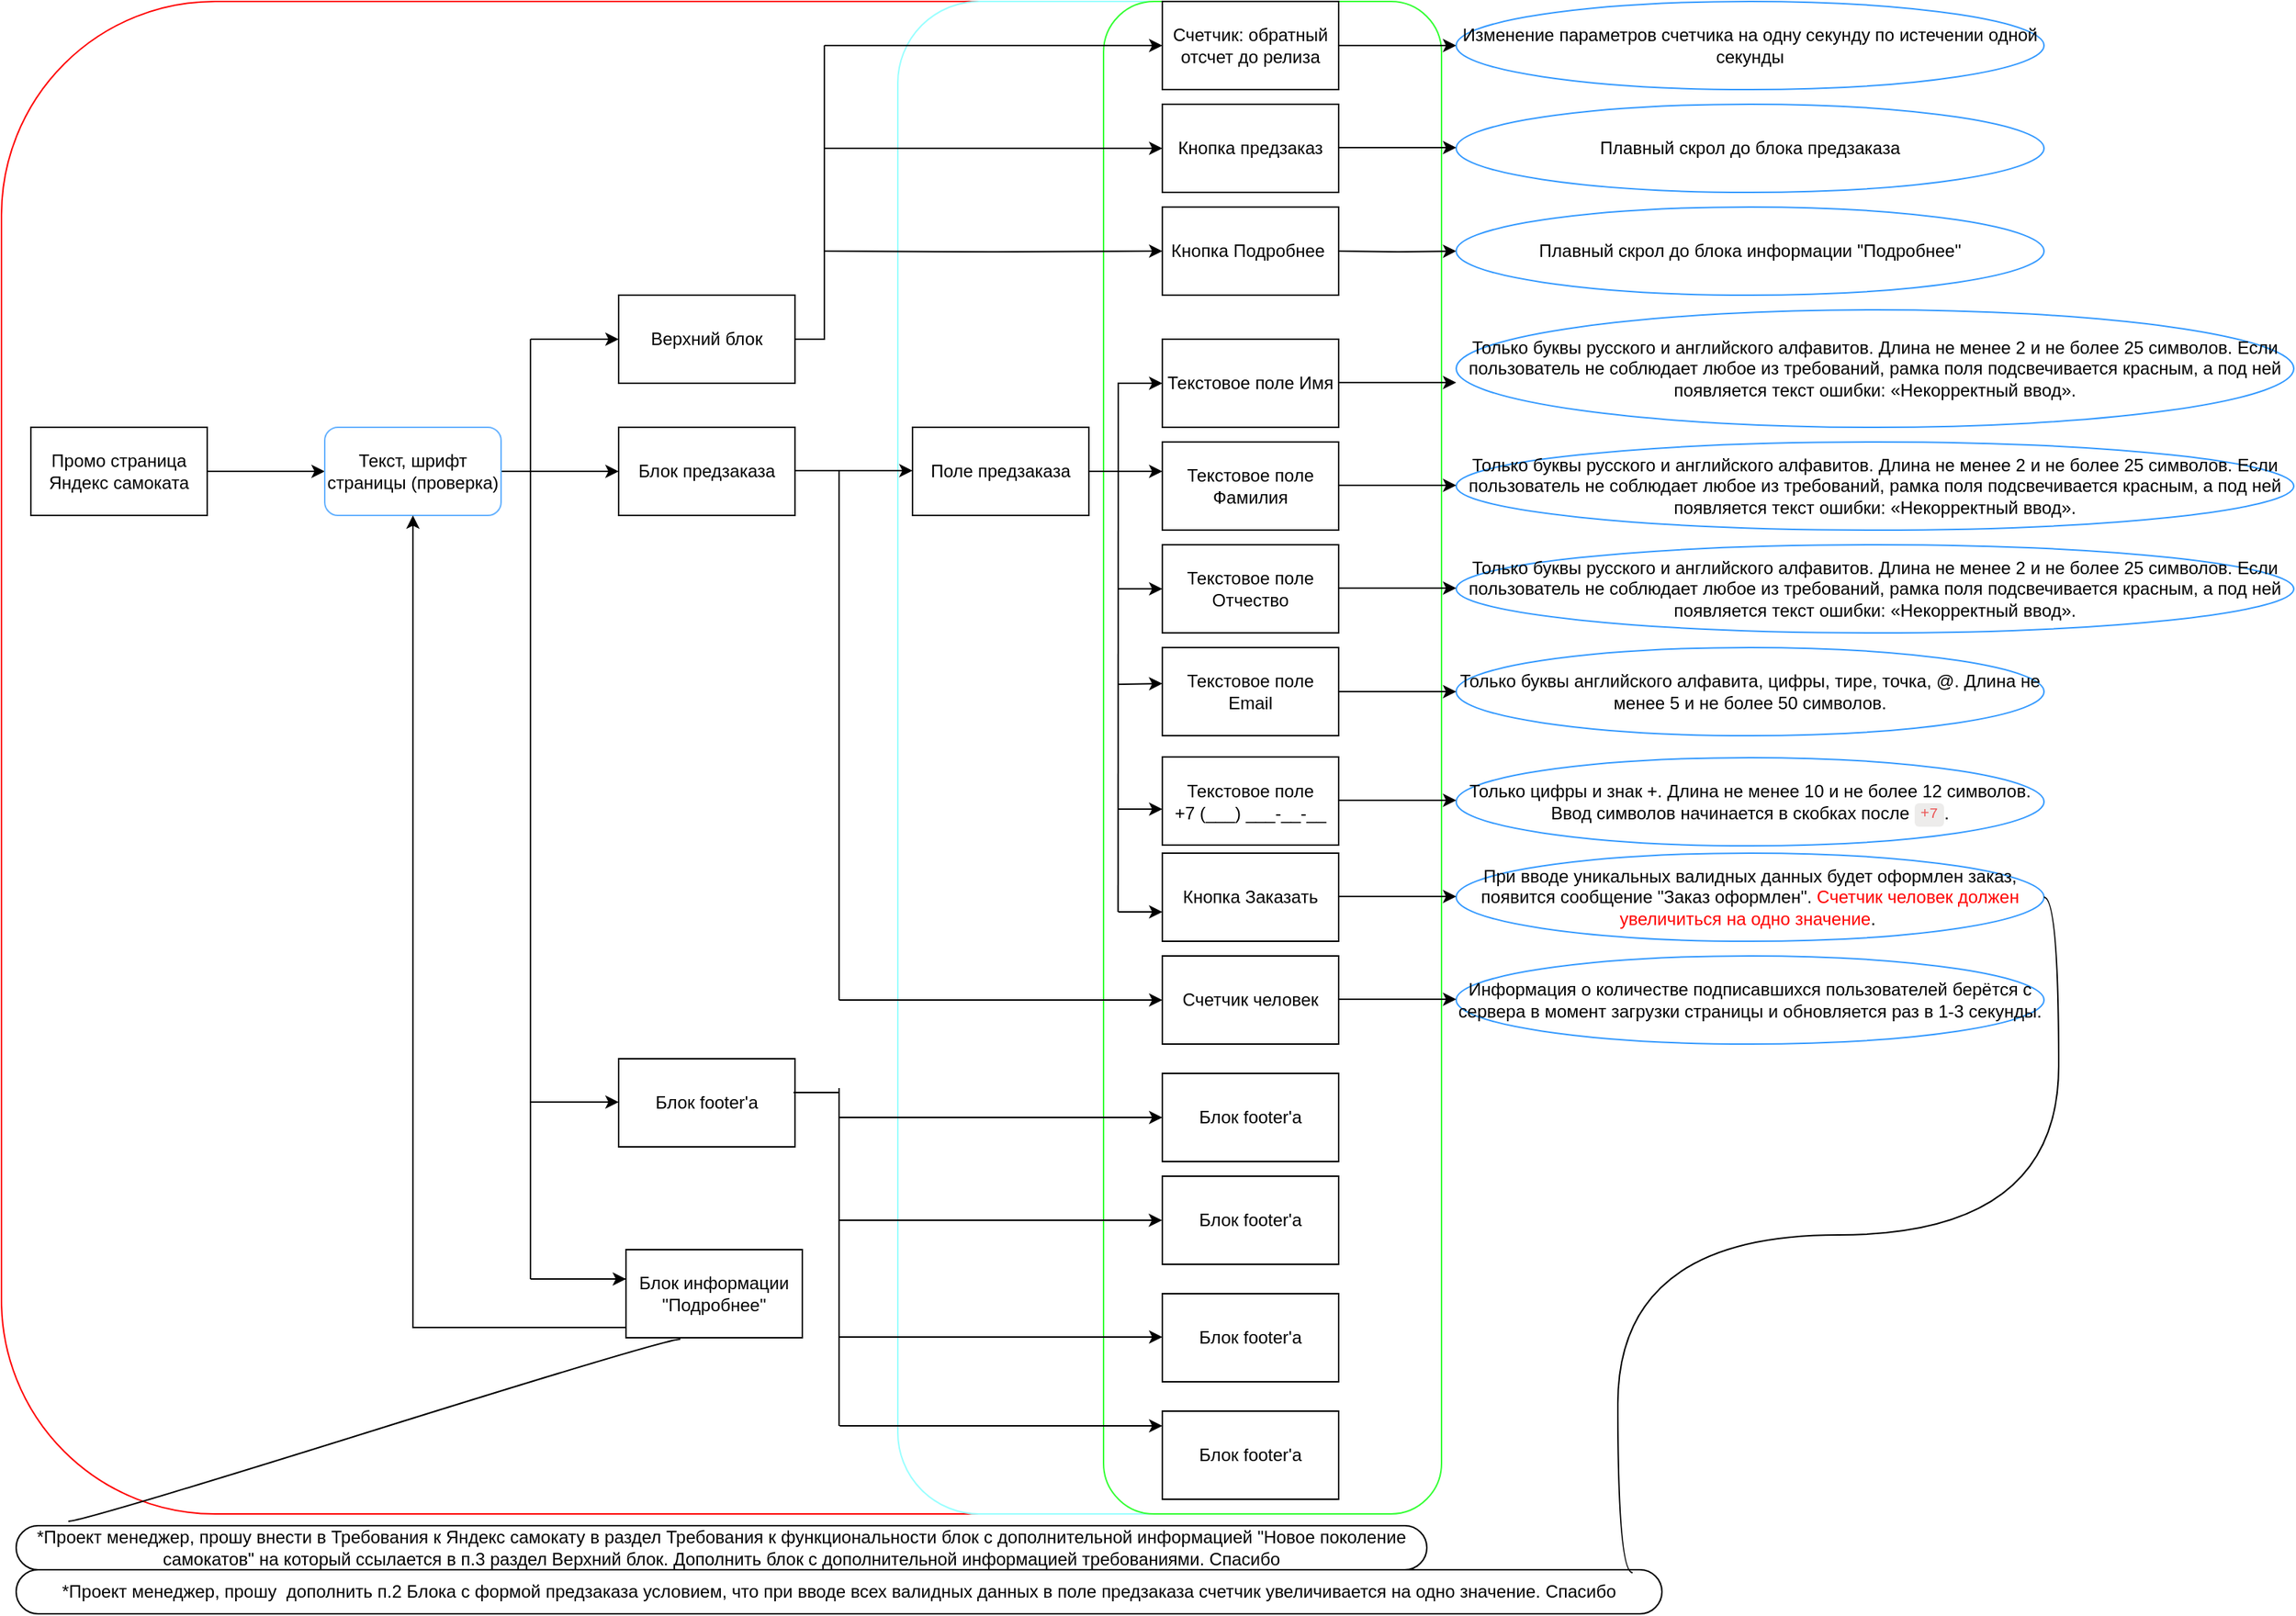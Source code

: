 <mxfile version="20.2.6" type="github">
  <diagram id="Qapn7uXp3IvCwmjQ7_Wd" name="Страница 1">
    <mxGraphModel dx="1422" dy="765" grid="1" gridSize="10" guides="1" tooltips="1" connect="1" arrows="1" fold="1" page="1" pageScale="1" pageWidth="827" pageHeight="1169" math="0" shadow="0">
      <root>
        <mxCell id="0" />
        <mxCell id="1" parent="0" />
        <mxCell id="AT9QCA_H9HxwxS0uMx9N-52" value="" style="rounded=1;whiteSpace=wrap;html=1;strokeColor=#FF0000;" vertex="1" parent="1">
          <mxGeometry y="10" width="970" height="1030" as="geometry" />
        </mxCell>
        <mxCell id="AT9QCA_H9HxwxS0uMx9N-54" value="" style="rounded=1;whiteSpace=wrap;html=1;strokeColor=#99FFFF;" vertex="1" parent="1">
          <mxGeometry x="610" y="10" width="370" height="1030" as="geometry" />
        </mxCell>
        <mxCell id="AT9QCA_H9HxwxS0uMx9N-58" value="" style="rounded=1;whiteSpace=wrap;html=1;strokeColor=#33FF33;" vertex="1" parent="1">
          <mxGeometry x="750" y="10" width="230" height="1030" as="geometry" />
        </mxCell>
        <mxCell id="AT9QCA_H9HxwxS0uMx9N-3" value="" style="edgeStyle=orthogonalEdgeStyle;rounded=0;orthogonalLoop=1;jettySize=auto;html=1;" edge="1" parent="1" source="AT9QCA_H9HxwxS0uMx9N-1" target="AT9QCA_H9HxwxS0uMx9N-2">
          <mxGeometry relative="1" as="geometry" />
        </mxCell>
        <mxCell id="AT9QCA_H9HxwxS0uMx9N-1" value="Промо страница Яндекс самоката" style="rounded=0;whiteSpace=wrap;html=1;" vertex="1" parent="1">
          <mxGeometry x="20" y="300" width="120" height="60" as="geometry" />
        </mxCell>
        <mxCell id="AT9QCA_H9HxwxS0uMx9N-5" value="" style="edgeStyle=orthogonalEdgeStyle;rounded=0;orthogonalLoop=1;jettySize=auto;html=1;" edge="1" parent="1" source="AT9QCA_H9HxwxS0uMx9N-2" target="AT9QCA_H9HxwxS0uMx9N-4">
          <mxGeometry relative="1" as="geometry" />
        </mxCell>
        <mxCell id="AT9QCA_H9HxwxS0uMx9N-2" value="Текст, шрифт страницы (проверка)" style="whiteSpace=wrap;html=1;rounded=1;strokeColor=#66B2FF;" vertex="1" parent="1">
          <mxGeometry x="220" y="300" width="120" height="60" as="geometry" />
        </mxCell>
        <mxCell id="AT9QCA_H9HxwxS0uMx9N-4" value="Блок предзаказа" style="whiteSpace=wrap;html=1;rounded=0;" vertex="1" parent="1">
          <mxGeometry x="420" y="300" width="120" height="60" as="geometry" />
        </mxCell>
        <mxCell id="AT9QCA_H9HxwxS0uMx9N-10" value="" style="endArrow=none;html=1;rounded=0;" edge="1" parent="1">
          <mxGeometry width="50" height="50" relative="1" as="geometry">
            <mxPoint x="360" y="330" as="sourcePoint" />
            <mxPoint x="360" y="240" as="targetPoint" />
          </mxGeometry>
        </mxCell>
        <mxCell id="AT9QCA_H9HxwxS0uMx9N-11" value="" style="endArrow=classic;html=1;rounded=0;" edge="1" parent="1" target="AT9QCA_H9HxwxS0uMx9N-12">
          <mxGeometry width="50" height="50" relative="1" as="geometry">
            <mxPoint x="360" y="240" as="sourcePoint" />
            <mxPoint x="420" y="240" as="targetPoint" />
          </mxGeometry>
        </mxCell>
        <mxCell id="AT9QCA_H9HxwxS0uMx9N-17" value="" style="edgeStyle=orthogonalEdgeStyle;rounded=0;orthogonalLoop=1;jettySize=auto;html=1;" edge="1" parent="1" source="AT9QCA_H9HxwxS0uMx9N-12" target="AT9QCA_H9HxwxS0uMx9N-16">
          <mxGeometry relative="1" as="geometry">
            <Array as="points">
              <mxPoint x="560" y="240" />
              <mxPoint x="560" y="110" />
            </Array>
          </mxGeometry>
        </mxCell>
        <mxCell id="AT9QCA_H9HxwxS0uMx9N-12" value="Верхний блок" style="rounded=0;whiteSpace=wrap;html=1;" vertex="1" parent="1">
          <mxGeometry x="420" y="210" width="120" height="60" as="geometry" />
        </mxCell>
        <mxCell id="AT9QCA_H9HxwxS0uMx9N-13" value="" style="endArrow=none;html=1;rounded=0;" edge="1" parent="1">
          <mxGeometry width="50" height="50" relative="1" as="geometry">
            <mxPoint x="360" y="880" as="sourcePoint" />
            <mxPoint x="360" y="320" as="targetPoint" />
          </mxGeometry>
        </mxCell>
        <mxCell id="AT9QCA_H9HxwxS0uMx9N-14" value="Блок footer&#39;a" style="rounded=0;whiteSpace=wrap;html=1;" vertex="1" parent="1">
          <mxGeometry x="420" y="730" width="120" height="60" as="geometry" />
        </mxCell>
        <mxCell id="AT9QCA_H9HxwxS0uMx9N-15" value="" style="endArrow=classic;html=1;rounded=0;" edge="1" parent="1">
          <mxGeometry width="50" height="50" relative="1" as="geometry">
            <mxPoint x="360" y="759.5" as="sourcePoint" />
            <mxPoint x="420" y="759.5" as="targetPoint" />
          </mxGeometry>
        </mxCell>
        <mxCell id="AT9QCA_H9HxwxS0uMx9N-16" value="Кнопка предзаказ" style="whiteSpace=wrap;html=1;rounded=0;" vertex="1" parent="1">
          <mxGeometry x="790" y="80" width="120" height="60" as="geometry" />
        </mxCell>
        <mxCell id="AT9QCA_H9HxwxS0uMx9N-84" value="" style="edgeStyle=orthogonalEdgeStyle;rounded=0;orthogonalLoop=1;jettySize=auto;html=1;" edge="1" parent="1" source="AT9QCA_H9HxwxS0uMx9N-19" target="AT9QCA_H9HxwxS0uMx9N-83">
          <mxGeometry relative="1" as="geometry" />
        </mxCell>
        <mxCell id="AT9QCA_H9HxwxS0uMx9N-19" value="Счетчик: обратный отсчет до релиза" style="whiteSpace=wrap;html=1;rounded=0;" vertex="1" parent="1">
          <mxGeometry x="790" y="10" width="120" height="60" as="geometry" />
        </mxCell>
        <mxCell id="AT9QCA_H9HxwxS0uMx9N-20" value="" style="endArrow=none;html=1;rounded=0;" edge="1" parent="1">
          <mxGeometry width="50" height="50" relative="1" as="geometry">
            <mxPoint x="560" y="110" as="sourcePoint" />
            <mxPoint x="560" y="40" as="targetPoint" />
          </mxGeometry>
        </mxCell>
        <mxCell id="AT9QCA_H9HxwxS0uMx9N-21" value="" style="edgeStyle=orthogonalEdgeStyle;rounded=0;orthogonalLoop=1;jettySize=auto;html=1;" edge="1" parent="1" target="AT9QCA_H9HxwxS0uMx9N-22">
          <mxGeometry relative="1" as="geometry">
            <mxPoint x="560" y="180" as="sourcePoint" />
          </mxGeometry>
        </mxCell>
        <mxCell id="AT9QCA_H9HxwxS0uMx9N-22" value="Кнопка Подробнее&amp;nbsp;" style="whiteSpace=wrap;html=1;rounded=0;" vertex="1" parent="1">
          <mxGeometry x="790" y="150" width="120" height="60" as="geometry" />
        </mxCell>
        <mxCell id="AT9QCA_H9HxwxS0uMx9N-45" style="edgeStyle=orthogonalEdgeStyle;rounded=0;orthogonalLoop=1;jettySize=auto;html=1;entryX=0.5;entryY=1;entryDx=0;entryDy=0;exitX=0.008;exitY=0.883;exitDx=0;exitDy=0;exitPerimeter=0;" edge="1" parent="1" source="AT9QCA_H9HxwxS0uMx9N-23" target="AT9QCA_H9HxwxS0uMx9N-2">
          <mxGeometry relative="1" as="geometry" />
        </mxCell>
        <mxCell id="AT9QCA_H9HxwxS0uMx9N-23" value="Блок информации &quot;Подробнее&quot;" style="rounded=0;whiteSpace=wrap;html=1;" vertex="1" parent="1">
          <mxGeometry x="425" y="860" width="120" height="60" as="geometry" />
        </mxCell>
        <mxCell id="AT9QCA_H9HxwxS0uMx9N-24" value="" style="endArrow=classic;html=1;rounded=0;" edge="1" parent="1">
          <mxGeometry width="50" height="50" relative="1" as="geometry">
            <mxPoint x="425" y="880" as="sourcePoint" />
            <mxPoint x="425" y="880" as="targetPoint" />
            <Array as="points">
              <mxPoint x="360" y="880" />
            </Array>
          </mxGeometry>
        </mxCell>
        <mxCell id="AT9QCA_H9HxwxS0uMx9N-27" value="" style="endArrow=none;html=1;rounded=0;" edge="1" parent="1">
          <mxGeometry width="50" height="50" relative="1" as="geometry">
            <mxPoint x="560" y="110" as="sourcePoint" />
            <mxPoint x="560" y="40" as="targetPoint" />
          </mxGeometry>
        </mxCell>
        <mxCell id="AT9QCA_H9HxwxS0uMx9N-29" value="" style="edgeStyle=orthogonalEdgeStyle;rounded=0;orthogonalLoop=1;jettySize=auto;html=1;" edge="1" parent="1">
          <mxGeometry relative="1" as="geometry">
            <mxPoint x="540" y="329.5" as="sourcePoint" />
            <mxPoint x="620" y="329.5" as="targetPoint" />
            <Array as="points">
              <mxPoint x="540" y="329.5" />
            </Array>
          </mxGeometry>
        </mxCell>
        <mxCell id="AT9QCA_H9HxwxS0uMx9N-32" value="Счетчик человек" style="rounded=0;whiteSpace=wrap;html=1;" vertex="1" parent="1">
          <mxGeometry x="790" y="660" width="120" height="60" as="geometry" />
        </mxCell>
        <mxCell id="AT9QCA_H9HxwxS0uMx9N-37" value="" style="edgeStyle=orthogonalEdgeStyle;rounded=0;orthogonalLoop=1;jettySize=auto;html=1;" edge="1" parent="1" source="AT9QCA_H9HxwxS0uMx9N-33" target="AT9QCA_H9HxwxS0uMx9N-34">
          <mxGeometry relative="1" as="geometry">
            <Array as="points">
              <mxPoint x="760" y="330" />
              <mxPoint x="760" y="270" />
            </Array>
          </mxGeometry>
        </mxCell>
        <mxCell id="AT9QCA_H9HxwxS0uMx9N-33" value="Поле предзаказа" style="rounded=0;whiteSpace=wrap;html=1;" vertex="1" parent="1">
          <mxGeometry x="620" y="300" width="120" height="60" as="geometry" />
        </mxCell>
        <mxCell id="AT9QCA_H9HxwxS0uMx9N-34" value="Текстовое поле Имя" style="whiteSpace=wrap;html=1;rounded=0;" vertex="1" parent="1">
          <mxGeometry x="790" y="240" width="120" height="60" as="geometry" />
        </mxCell>
        <mxCell id="AT9QCA_H9HxwxS0uMx9N-41" value="Текстовое поле Фамилия" style="whiteSpace=wrap;html=1;rounded=0;" vertex="1" parent="1">
          <mxGeometry x="790" y="310" width="120" height="60" as="geometry" />
        </mxCell>
        <mxCell id="AT9QCA_H9HxwxS0uMx9N-42" value="Текстовое поле &lt;br&gt;+7 (___) ___-__-__" style="whiteSpace=wrap;html=1;rounded=0;" vertex="1" parent="1">
          <mxGeometry x="790" y="524.5" width="120" height="60" as="geometry" />
        </mxCell>
        <mxCell id="AT9QCA_H9HxwxS0uMx9N-43" value="Текстовое поле Отчество" style="whiteSpace=wrap;html=1;rounded=0;" vertex="1" parent="1">
          <mxGeometry x="790" y="380" width="120" height="60" as="geometry" />
        </mxCell>
        <mxCell id="AT9QCA_H9HxwxS0uMx9N-44" value="Текстовое поле Email" style="whiteSpace=wrap;html=1;rounded=0;" vertex="1" parent="1">
          <mxGeometry x="790" y="450" width="120" height="60" as="geometry" />
        </mxCell>
        <mxCell id="AT9QCA_H9HxwxS0uMx9N-46" value="" style="endArrow=classic;html=1;rounded=0;" edge="1" parent="1">
          <mxGeometry width="50" height="50" relative="1" as="geometry">
            <mxPoint x="760" y="330" as="sourcePoint" />
            <mxPoint x="790" y="330" as="targetPoint" />
          </mxGeometry>
        </mxCell>
        <mxCell id="AT9QCA_H9HxwxS0uMx9N-47" value="" style="endArrow=none;html=1;rounded=0;exitX=0.043;exitY=0.602;exitDx=0;exitDy=0;exitPerimeter=0;" edge="1" parent="1" source="AT9QCA_H9HxwxS0uMx9N-58">
          <mxGeometry width="50" height="50" relative="1" as="geometry">
            <mxPoint x="760" y="560" as="sourcePoint" />
            <mxPoint x="760" y="330" as="targetPoint" />
          </mxGeometry>
        </mxCell>
        <mxCell id="AT9QCA_H9HxwxS0uMx9N-48" value="" style="endArrow=classic;html=1;rounded=0;" edge="1" parent="1">
          <mxGeometry width="50" height="50" relative="1" as="geometry">
            <mxPoint x="760" y="410" as="sourcePoint" />
            <mxPoint x="790" y="410" as="targetPoint" />
          </mxGeometry>
        </mxCell>
        <mxCell id="AT9QCA_H9HxwxS0uMx9N-49" value="" style="endArrow=classic;html=1;rounded=0;" edge="1" parent="1">
          <mxGeometry width="50" height="50" relative="1" as="geometry">
            <mxPoint x="760" y="475" as="sourcePoint" />
            <mxPoint x="790" y="474.5" as="targetPoint" />
          </mxGeometry>
        </mxCell>
        <mxCell id="AT9QCA_H9HxwxS0uMx9N-51" value="" style="endArrow=classic;html=1;rounded=0;" edge="1" parent="1">
          <mxGeometry width="50" height="50" relative="1" as="geometry">
            <mxPoint x="760" y="560" as="sourcePoint" />
            <mxPoint x="790" y="560" as="targetPoint" />
          </mxGeometry>
        </mxCell>
        <mxCell id="AT9QCA_H9HxwxS0uMx9N-61" value="" style="endArrow=classic;html=1;rounded=0;" edge="1" parent="1" target="AT9QCA_H9HxwxS0uMx9N-19">
          <mxGeometry width="50" height="50" relative="1" as="geometry">
            <mxPoint x="560" y="40" as="sourcePoint" />
            <mxPoint x="610" y="-10" as="targetPoint" />
          </mxGeometry>
        </mxCell>
        <mxCell id="AT9QCA_H9HxwxS0uMx9N-62" value="" style="endArrow=classic;html=1;rounded=0;entryX=0;entryY=0.5;entryDx=0;entryDy=0;" edge="1" parent="1" target="AT9QCA_H9HxwxS0uMx9N-32">
          <mxGeometry width="50" height="50" relative="1" as="geometry">
            <mxPoint x="570" y="690" as="sourcePoint" />
            <mxPoint x="790" y="620" as="targetPoint" />
          </mxGeometry>
        </mxCell>
        <mxCell id="AT9QCA_H9HxwxS0uMx9N-64" value="Блок footer&#39;a" style="rounded=0;whiteSpace=wrap;html=1;" vertex="1" parent="1">
          <mxGeometry x="790" y="970" width="120" height="60" as="geometry" />
        </mxCell>
        <mxCell id="AT9QCA_H9HxwxS0uMx9N-65" value="Блок footer&#39;a" style="rounded=0;whiteSpace=wrap;html=1;" vertex="1" parent="1">
          <mxGeometry x="790" y="890" width="120" height="60" as="geometry" />
        </mxCell>
        <mxCell id="AT9QCA_H9HxwxS0uMx9N-66" value="Блок footer&#39;a" style="rounded=0;whiteSpace=wrap;html=1;" vertex="1" parent="1">
          <mxGeometry x="790" y="810" width="120" height="60" as="geometry" />
        </mxCell>
        <mxCell id="AT9QCA_H9HxwxS0uMx9N-67" value="Блок footer&#39;a" style="rounded=0;whiteSpace=wrap;html=1;" vertex="1" parent="1">
          <mxGeometry x="790" y="740" width="120" height="60" as="geometry" />
        </mxCell>
        <mxCell id="AT9QCA_H9HxwxS0uMx9N-69" value="" style="endArrow=none;html=1;rounded=0;" edge="1" parent="1">
          <mxGeometry width="50" height="50" relative="1" as="geometry">
            <mxPoint x="570" y="690" as="sourcePoint" />
            <mxPoint x="570" y="330" as="targetPoint" />
          </mxGeometry>
        </mxCell>
        <mxCell id="AT9QCA_H9HxwxS0uMx9N-72" value="" style="endArrow=classic;html=1;rounded=0;exitX=0.588;exitY=0.7;exitDx=0;exitDy=0;exitPerimeter=0;" edge="1" parent="1">
          <mxGeometry width="50" height="50" relative="1" as="geometry">
            <mxPoint x="570.18" y="840" as="sourcePoint" />
            <mxPoint x="789.82" y="840" as="targetPoint" />
          </mxGeometry>
        </mxCell>
        <mxCell id="AT9QCA_H9HxwxS0uMx9N-73" value="" style="endArrow=classic;html=1;rounded=0;exitX=0.588;exitY=0.7;exitDx=0;exitDy=0;exitPerimeter=0;" edge="1" parent="1">
          <mxGeometry width="50" height="50" relative="1" as="geometry">
            <mxPoint x="570.36" y="919.5" as="sourcePoint" />
            <mxPoint x="790" y="919.5" as="targetPoint" />
          </mxGeometry>
        </mxCell>
        <mxCell id="AT9QCA_H9HxwxS0uMx9N-74" value="" style="endArrow=classic;html=1;rounded=0;exitX=0.588;exitY=0.7;exitDx=0;exitDy=0;exitPerimeter=0;" edge="1" parent="1">
          <mxGeometry width="50" height="50" relative="1" as="geometry">
            <mxPoint x="570.36" y="980" as="sourcePoint" />
            <mxPoint x="790" y="980" as="targetPoint" />
          </mxGeometry>
        </mxCell>
        <mxCell id="AT9QCA_H9HxwxS0uMx9N-76" value="" style="endArrow=none;html=1;rounded=0;" edge="1" parent="1">
          <mxGeometry width="50" height="50" relative="1" as="geometry">
            <mxPoint x="570" y="980" as="sourcePoint" />
            <mxPoint x="570" y="750" as="targetPoint" />
          </mxGeometry>
        </mxCell>
        <mxCell id="AT9QCA_H9HxwxS0uMx9N-77" value="" style="endArrow=none;html=1;rounded=0;exitX=0.992;exitY=0.383;exitDx=0;exitDy=0;exitPerimeter=0;" edge="1" parent="1" source="AT9QCA_H9HxwxS0uMx9N-14">
          <mxGeometry width="50" height="50" relative="1" as="geometry">
            <mxPoint x="520" y="800" as="sourcePoint" />
            <mxPoint x="570" y="753" as="targetPoint" />
          </mxGeometry>
        </mxCell>
        <mxCell id="AT9QCA_H9HxwxS0uMx9N-80" value="*Проект менеджер, прошу внести в Требования к Яндекс самокату в раздел Требования к функциональности блок с дополнительной информацией &quot;Новое поколение самокатов&quot; на который ссылается в п.3 раздел Верхний блок. Дополнить блок с дополнительной информацией требованиями. Спасибо" style="whiteSpace=wrap;html=1;rounded=1;arcSize=50;align=center;verticalAlign=middle;strokeWidth=1;autosize=1;spacing=4;treeFolding=1;treeMoving=1;newEdgeStyle={&quot;edgeStyle&quot;:&quot;entityRelationEdgeStyle&quot;,&quot;startArrow&quot;:&quot;none&quot;,&quot;endArrow&quot;:&quot;none&quot;,&quot;segment&quot;:10,&quot;curved&quot;:1};" vertex="1" parent="1">
          <mxGeometry x="10" y="1048" width="960" height="30" as="geometry" />
        </mxCell>
        <mxCell id="AT9QCA_H9HxwxS0uMx9N-81" value="" style="edgeStyle=entityRelationEdgeStyle;startArrow=none;endArrow=none;segment=10;curved=1;rounded=0;exitX=0.308;exitY=1.017;exitDx=0;exitDy=0;exitPerimeter=0;entryX=0.037;entryY=-0.1;entryDx=0;entryDy=0;entryPerimeter=0;" edge="1" target="AT9QCA_H9HxwxS0uMx9N-80" parent="1" source="AT9QCA_H9HxwxS0uMx9N-23">
          <mxGeometry relative="1" as="geometry">
            <mxPoint x="10" y="1080" as="sourcePoint" />
          </mxGeometry>
        </mxCell>
        <mxCell id="AT9QCA_H9HxwxS0uMx9N-83" value="Изменение параметров счетчика на одну секунду по истечении одной секунды" style="ellipse;whiteSpace=wrap;html=1;rounded=0;strokeColor=#3399FF;" vertex="1" parent="1">
          <mxGeometry x="990" y="10" width="400" height="60" as="geometry" />
        </mxCell>
        <mxCell id="AT9QCA_H9HxwxS0uMx9N-86" value="Плавный скрол до блока предзаказа" style="ellipse;whiteSpace=wrap;html=1;rounded=0;strokeColor=#3399FF;" vertex="1" parent="1">
          <mxGeometry x="990" y="80" width="400" height="60" as="geometry" />
        </mxCell>
        <mxCell id="AT9QCA_H9HxwxS0uMx9N-87" value="" style="edgeStyle=orthogonalEdgeStyle;rounded=0;orthogonalLoop=1;jettySize=auto;html=1;" edge="1" parent="1" target="AT9QCA_H9HxwxS0uMx9N-88">
          <mxGeometry relative="1" as="geometry">
            <mxPoint x="910" y="180" as="sourcePoint" />
          </mxGeometry>
        </mxCell>
        <mxCell id="AT9QCA_H9HxwxS0uMx9N-88" value="Плавный скрол до блока информации &quot;Подробнее&quot;" style="ellipse;whiteSpace=wrap;html=1;rounded=0;strokeColor=#3399FF;" vertex="1" parent="1">
          <mxGeometry x="990" y="150" width="400" height="60" as="geometry" />
        </mxCell>
        <mxCell id="AT9QCA_H9HxwxS0uMx9N-89" value="Только буквы русского и английского алфавитов. Длина не менее 2 и не более 25 символов. Если пользователь не соблюдает любое из требований, рамка поля подсвечивается красным, а под ней появляется текст ошибки: «Некорректный ввод»." style="ellipse;whiteSpace=wrap;html=1;rounded=0;strokeColor=#3399FF;" vertex="1" parent="1">
          <mxGeometry x="990" y="220" width="570" height="80" as="geometry" />
        </mxCell>
        <mxCell id="AT9QCA_H9HxwxS0uMx9N-90" value="Только буквы русского и английского алфавитов. Длина не менее 2 и не более 25 символов. Если пользователь не соблюдает любое из требований, рамка поля подсвечивается красным, а под ней появляется текст ошибки: «Некорректный ввод»." style="ellipse;whiteSpace=wrap;html=1;rounded=0;strokeColor=#3399FF;" vertex="1" parent="1">
          <mxGeometry x="990" y="310" width="570" height="60" as="geometry" />
        </mxCell>
        <mxCell id="AT9QCA_H9HxwxS0uMx9N-91" value="Только буквы русского и английского алфавитов. Длина не менее 2 и не более 25 символов. Если пользователь не соблюдает любое из требований, рамка поля подсвечивается красным, а под ней появляется текст ошибки: «Некорректный ввод»." style="ellipse;whiteSpace=wrap;html=1;rounded=0;strokeColor=#3399FF;" vertex="1" parent="1">
          <mxGeometry x="990" y="380" width="570" height="60" as="geometry" />
        </mxCell>
        <mxCell id="AT9QCA_H9HxwxS0uMx9N-92" value="Только буквы английского алфавита, цифры, тире, точка, @. Длина не менее 5 и не более 50 символов. " style="ellipse;whiteSpace=wrap;html=1;rounded=0;strokeColor=#3399FF;" vertex="1" parent="1">
          <mxGeometry x="990" y="450" width="400" height="60" as="geometry" />
        </mxCell>
        <mxCell id="AT9QCA_H9HxwxS0uMx9N-93" value="Только цифры и знак +. Длина не менее 10 и не более 12 символов. Ввод символов начинается в скобках после &lt;span data-reactroot=&quot;&quot; class=&quot;notion-enable-hover&quot; spellcheck=&quot;false&quot; data-token-index=&quot;1&quot; style=&quot;font-family:&amp;quot;SFMono-Regular&amp;quot;, Menlo, Consolas, &amp;quot;PT Mono&amp;quot;, &amp;quot;Liberation Mono&amp;quot;, Courier, monospace;line-height:normal;background:rgba(135,131,120,0.15);color:#EB5757;border-radius:3px;font-size:85%;padding:0.2em 0.4em&quot;&gt;+7&lt;/span&gt;." style="ellipse;whiteSpace=wrap;html=1;rounded=0;strokeColor=#3399FF;" vertex="1" parent="1">
          <mxGeometry x="990" y="525" width="400" height="60" as="geometry" />
        </mxCell>
        <mxCell id="AT9QCA_H9HxwxS0uMx9N-94" value="" style="edgeStyle=orthogonalEdgeStyle;rounded=0;orthogonalLoop=1;jettySize=auto;html=1;" edge="1" parent="1">
          <mxGeometry relative="1" as="geometry">
            <mxPoint x="910" y="269.5" as="sourcePoint" />
            <mxPoint x="990" y="269.5" as="targetPoint" />
          </mxGeometry>
        </mxCell>
        <mxCell id="AT9QCA_H9HxwxS0uMx9N-95" value="" style="endArrow=classic;html=1;rounded=0;entryX=0;entryY=0.5;entryDx=0;entryDy=0;" edge="1" parent="1" target="AT9QCA_H9HxwxS0uMx9N-67">
          <mxGeometry width="50" height="50" relative="1" as="geometry">
            <mxPoint x="570" y="770" as="sourcePoint" />
            <mxPoint x="790" y="770" as="targetPoint" />
          </mxGeometry>
        </mxCell>
        <mxCell id="AT9QCA_H9HxwxS0uMx9N-96" value="Кнопка Заказать" style="whiteSpace=wrap;html=1;rounded=0;" vertex="1" parent="1">
          <mxGeometry x="790" y="590" width="120" height="60" as="geometry" />
        </mxCell>
        <mxCell id="AT9QCA_H9HxwxS0uMx9N-99" value="" style="endArrow=classic;html=1;rounded=0;" edge="1" parent="1">
          <mxGeometry width="50" height="50" relative="1" as="geometry">
            <mxPoint x="760" y="630" as="sourcePoint" />
            <mxPoint x="790" y="630" as="targetPoint" />
          </mxGeometry>
        </mxCell>
        <mxCell id="AT9QCA_H9HxwxS0uMx9N-100" value="" style="edgeStyle=orthogonalEdgeStyle;rounded=0;orthogonalLoop=1;jettySize=auto;html=1;" edge="1" parent="1">
          <mxGeometry relative="1" as="geometry">
            <mxPoint x="910" y="339.5" as="sourcePoint" />
            <mxPoint x="990" y="339.5" as="targetPoint" />
          </mxGeometry>
        </mxCell>
        <mxCell id="AT9QCA_H9HxwxS0uMx9N-101" value="" style="edgeStyle=orthogonalEdgeStyle;rounded=0;orthogonalLoop=1;jettySize=auto;html=1;" edge="1" parent="1">
          <mxGeometry relative="1" as="geometry">
            <mxPoint x="910" y="409.5" as="sourcePoint" />
            <mxPoint x="990" y="409.5" as="targetPoint" />
          </mxGeometry>
        </mxCell>
        <mxCell id="AT9QCA_H9HxwxS0uMx9N-102" value="" style="edgeStyle=orthogonalEdgeStyle;rounded=0;orthogonalLoop=1;jettySize=auto;html=1;" edge="1" parent="1">
          <mxGeometry relative="1" as="geometry">
            <mxPoint x="910" y="480" as="sourcePoint" />
            <mxPoint x="990" y="480" as="targetPoint" />
          </mxGeometry>
        </mxCell>
        <mxCell id="AT9QCA_H9HxwxS0uMx9N-103" value="При вводе уникальных валидных данных будет оформлен заказ, появится сообщение &quot;Заказ оформлен&quot;. &lt;font color=&quot;#ff0000&quot;&gt;Счетчик человек должен увеличиться на одно значение&lt;/font&gt;.&amp;nbsp;" style="ellipse;whiteSpace=wrap;html=1;rounded=0;strokeColor=#3399FF;" vertex="1" parent="1">
          <mxGeometry x="990" y="590" width="400" height="60" as="geometry" />
        </mxCell>
        <mxCell id="AT9QCA_H9HxwxS0uMx9N-104" value="" style="edgeStyle=orthogonalEdgeStyle;rounded=0;orthogonalLoop=1;jettySize=auto;html=1;" edge="1" parent="1">
          <mxGeometry relative="1" as="geometry">
            <mxPoint x="910" y="619.5" as="sourcePoint" />
            <mxPoint x="990" y="619.5" as="targetPoint" />
          </mxGeometry>
        </mxCell>
        <mxCell id="AT9QCA_H9HxwxS0uMx9N-105" value="" style="edgeStyle=orthogonalEdgeStyle;rounded=0;orthogonalLoop=1;jettySize=auto;html=1;" edge="1" parent="1">
          <mxGeometry relative="1" as="geometry">
            <mxPoint x="910" y="554" as="sourcePoint" />
            <mxPoint x="990" y="554" as="targetPoint" />
          </mxGeometry>
        </mxCell>
        <mxCell id="AT9QCA_H9HxwxS0uMx9N-106" value="" style="edgeStyle=orthogonalEdgeStyle;rounded=0;orthogonalLoop=1;jettySize=auto;html=1;" edge="1" parent="1">
          <mxGeometry relative="1" as="geometry">
            <mxPoint x="910" y="109.5" as="sourcePoint" />
            <mxPoint x="990" y="109.5" as="targetPoint" />
          </mxGeometry>
        </mxCell>
        <mxCell id="AT9QCA_H9HxwxS0uMx9N-110" value="Информация о количестве подписавшихся пользователей берётся с сервера в момент загрузки страницы и обновляется раз в 1-3 секунды." style="ellipse;whiteSpace=wrap;html=1;rounded=0;strokeColor=#3399FF;" vertex="1" parent="1">
          <mxGeometry x="990" y="660" width="400" height="60" as="geometry" />
        </mxCell>
        <mxCell id="AT9QCA_H9HxwxS0uMx9N-111" value="" style="edgeStyle=orthogonalEdgeStyle;rounded=0;orthogonalLoop=1;jettySize=auto;html=1;" edge="1" parent="1">
          <mxGeometry relative="1" as="geometry">
            <mxPoint x="910" y="689.5" as="sourcePoint" />
            <mxPoint x="990" y="689.5" as="targetPoint" />
          </mxGeometry>
        </mxCell>
        <mxCell id="AT9QCA_H9HxwxS0uMx9N-112" value="&lt;font color=&quot;#000000&quot;&gt;*Проект менеджер, прошу&amp;nbsp; дополнить п.2 Блока с формой предзаказа условием, что при вводе всех валидных данных в поле предзаказа счетчик увеличивается на одно значение. Спасибо&lt;/font&gt;" style="whiteSpace=wrap;html=1;rounded=1;arcSize=50;align=center;verticalAlign=middle;strokeWidth=1;autosize=1;spacing=4;treeFolding=1;treeMoving=1;newEdgeStyle={&quot;edgeStyle&quot;:&quot;entityRelationEdgeStyle&quot;,&quot;startArrow&quot;:&quot;none&quot;,&quot;endArrow&quot;:&quot;none&quot;,&quot;segment&quot;:10,&quot;curved&quot;:1};fontColor=#FF0000;" vertex="1" parent="1">
          <mxGeometry x="10" y="1078" width="1120" height="30" as="geometry" />
        </mxCell>
        <mxCell id="AT9QCA_H9HxwxS0uMx9N-113" value="" style="edgeStyle=entityRelationEdgeStyle;startArrow=none;endArrow=none;segment=10;curved=1;rounded=0;fontColor=#FF0000;" edge="1" parent="1" source="AT9QCA_H9HxwxS0uMx9N-103">
          <mxGeometry relative="1" as="geometry">
            <mxPoint x="1050" y="1060" as="sourcePoint" />
            <mxPoint x="1110" y="1080" as="targetPoint" />
          </mxGeometry>
        </mxCell>
      </root>
    </mxGraphModel>
  </diagram>
</mxfile>
